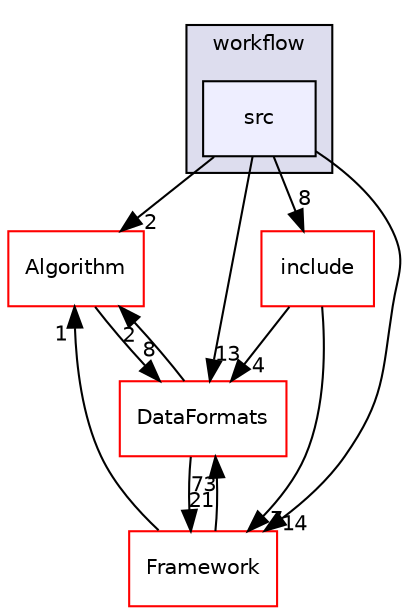 digraph "/home/travis/build/AliceO2Group/AliceO2/Detectors/CPV/workflow/src" {
  bgcolor=transparent;
  compound=true
  node [ fontsize="10", fontname="Helvetica"];
  edge [ labelfontsize="10", labelfontname="Helvetica"];
  subgraph clusterdir_f89b418b783926de3a6f62b046b4a9b0 {
    graph [ bgcolor="#ddddee", pencolor="black", label="workflow" fontname="Helvetica", fontsize="10", URL="dir_f89b418b783926de3a6f62b046b4a9b0.html"]
  dir_2c4e765f660fbbc701971e5711476e6a [shape=box, label="src", style="filled", fillcolor="#eeeeff", pencolor="black", URL="dir_2c4e765f660fbbc701971e5711476e6a.html"];
  }
  dir_8ba487e25de5ee77e05e9dce7582cb98 [shape=box label="Algorithm" color="red" URL="dir_8ba487e25de5ee77e05e9dce7582cb98.html"];
  dir_0a7f47e48159aa25a444a090068946d1 [shape=box label="include" color="red" URL="dir_0a7f47e48159aa25a444a090068946d1.html"];
  dir_bcbb2cf9a3d3d83e5515c82071a07177 [shape=box label="Framework" color="red" URL="dir_bcbb2cf9a3d3d83e5515c82071a07177.html"];
  dir_2171f7ec022c5423887b07c69b2f5b48 [shape=box label="DataFormats" color="red" URL="dir_2171f7ec022c5423887b07c69b2f5b48.html"];
  dir_8ba487e25de5ee77e05e9dce7582cb98->dir_2171f7ec022c5423887b07c69b2f5b48 [headlabel="8", labeldistance=1.5 headhref="dir_000000_000090.html"];
  dir_0a7f47e48159aa25a444a090068946d1->dir_bcbb2cf9a3d3d83e5515c82071a07177 [headlabel="7", labeldistance=1.5 headhref="dir_000397_000063.html"];
  dir_0a7f47e48159aa25a444a090068946d1->dir_2171f7ec022c5423887b07c69b2f5b48 [headlabel="4", labeldistance=1.5 headhref="dir_000397_000090.html"];
  dir_2c4e765f660fbbc701971e5711476e6a->dir_8ba487e25de5ee77e05e9dce7582cb98 [headlabel="2", labeldistance=1.5 headhref="dir_000423_000000.html"];
  dir_2c4e765f660fbbc701971e5711476e6a->dir_0a7f47e48159aa25a444a090068946d1 [headlabel="8", labeldistance=1.5 headhref="dir_000423_000397.html"];
  dir_2c4e765f660fbbc701971e5711476e6a->dir_bcbb2cf9a3d3d83e5515c82071a07177 [headlabel="14", labeldistance=1.5 headhref="dir_000423_000063.html"];
  dir_2c4e765f660fbbc701971e5711476e6a->dir_2171f7ec022c5423887b07c69b2f5b48 [headlabel="13", labeldistance=1.5 headhref="dir_000423_000090.html"];
  dir_bcbb2cf9a3d3d83e5515c82071a07177->dir_8ba487e25de5ee77e05e9dce7582cb98 [headlabel="1", labeldistance=1.5 headhref="dir_000063_000000.html"];
  dir_bcbb2cf9a3d3d83e5515c82071a07177->dir_2171f7ec022c5423887b07c69b2f5b48 [headlabel="73", labeldistance=1.5 headhref="dir_000063_000090.html"];
  dir_2171f7ec022c5423887b07c69b2f5b48->dir_8ba487e25de5ee77e05e9dce7582cb98 [headlabel="2", labeldistance=1.5 headhref="dir_000090_000000.html"];
  dir_2171f7ec022c5423887b07c69b2f5b48->dir_bcbb2cf9a3d3d83e5515c82071a07177 [headlabel="21", labeldistance=1.5 headhref="dir_000090_000063.html"];
}
